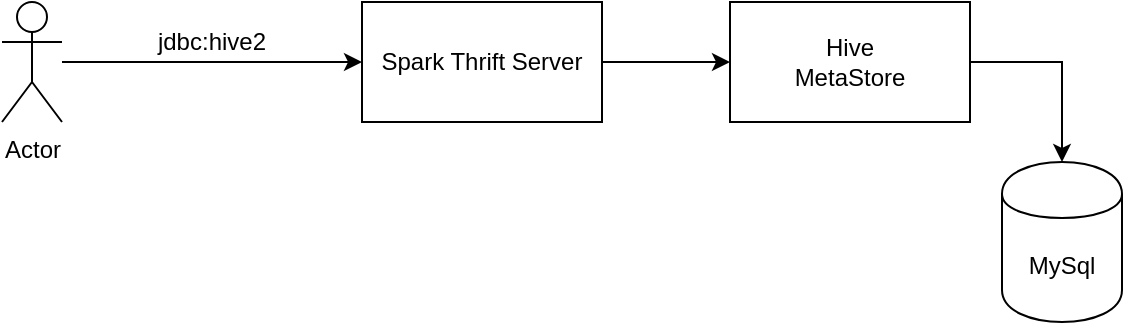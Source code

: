 <mxfile version="11.2.1" type="github" pages="1"><diagram id="QRMaexqrRLl7HI7MbOIZ" name="페이지-1"><mxGraphModel dx="1422" dy="755" grid="1" gridSize="10" guides="1" tooltips="1" connect="1" arrows="1" fold="1" page="1" pageScale="1" pageWidth="1169" pageHeight="827" math="0" shadow="0"><root><mxCell id="0"/><mxCell id="1" parent="0"/><mxCell id="7yj81HFK7r50t1nQSw_b-5" style="edgeStyle=orthogonalEdgeStyle;rounded=0;orthogonalLoop=1;jettySize=auto;html=1;exitX=1;exitY=0.5;exitDx=0;exitDy=0;" edge="1" parent="1" source="7yj81HFK7r50t1nQSw_b-1" target="7yj81HFK7r50t1nQSw_b-2"><mxGeometry relative="1" as="geometry"/></mxCell><mxCell id="7yj81HFK7r50t1nQSw_b-1" value="Hive&lt;br&gt;MetaStore" style="rounded=0;whiteSpace=wrap;html=1;" vertex="1" parent="1"><mxGeometry x="444" y="50" width="120" height="60" as="geometry"/></mxCell><mxCell id="7yj81HFK7r50t1nQSw_b-2" value="MySql" style="shape=cylinder;whiteSpace=wrap;html=1;boundedLbl=1;backgroundOutline=1;" vertex="1" parent="1"><mxGeometry x="580" y="130" width="60" height="80" as="geometry"/></mxCell><mxCell id="7yj81HFK7r50t1nQSw_b-6" style="edgeStyle=orthogonalEdgeStyle;rounded=0;orthogonalLoop=1;jettySize=auto;html=1;exitX=1;exitY=0.5;exitDx=0;exitDy=0;entryX=0;entryY=0.5;entryDx=0;entryDy=0;" edge="1" parent="1" source="7yj81HFK7r50t1nQSw_b-3" target="7yj81HFK7r50t1nQSw_b-1"><mxGeometry relative="1" as="geometry"/></mxCell><mxCell id="7yj81HFK7r50t1nQSw_b-3" value="Spark Thrift Server" style="rounded=0;whiteSpace=wrap;html=1;" vertex="1" parent="1"><mxGeometry x="260" y="50" width="120" height="60" as="geometry"/></mxCell><mxCell id="7yj81HFK7r50t1nQSw_b-8" value="" style="edgeStyle=orthogonalEdgeStyle;rounded=0;orthogonalLoop=1;jettySize=auto;html=1;" edge="1" parent="1" source="7yj81HFK7r50t1nQSw_b-7" target="7yj81HFK7r50t1nQSw_b-3"><mxGeometry relative="1" as="geometry"/></mxCell><mxCell id="7yj81HFK7r50t1nQSw_b-7" value="Actor" style="shape=umlActor;verticalLabelPosition=bottom;labelBackgroundColor=#ffffff;verticalAlign=top;html=1;outlineConnect=0;" vertex="1" parent="1"><mxGeometry x="80" y="50" width="30" height="60" as="geometry"/></mxCell><mxCell id="7yj81HFK7r50t1nQSw_b-9" value="jdbc:hive2" style="text;html=1;strokeColor=none;fillColor=none;align=center;verticalAlign=middle;whiteSpace=wrap;rounded=0;" vertex="1" parent="1"><mxGeometry x="150" y="60" width="70" height="20" as="geometry"/></mxCell></root></mxGraphModel></diagram></mxfile>